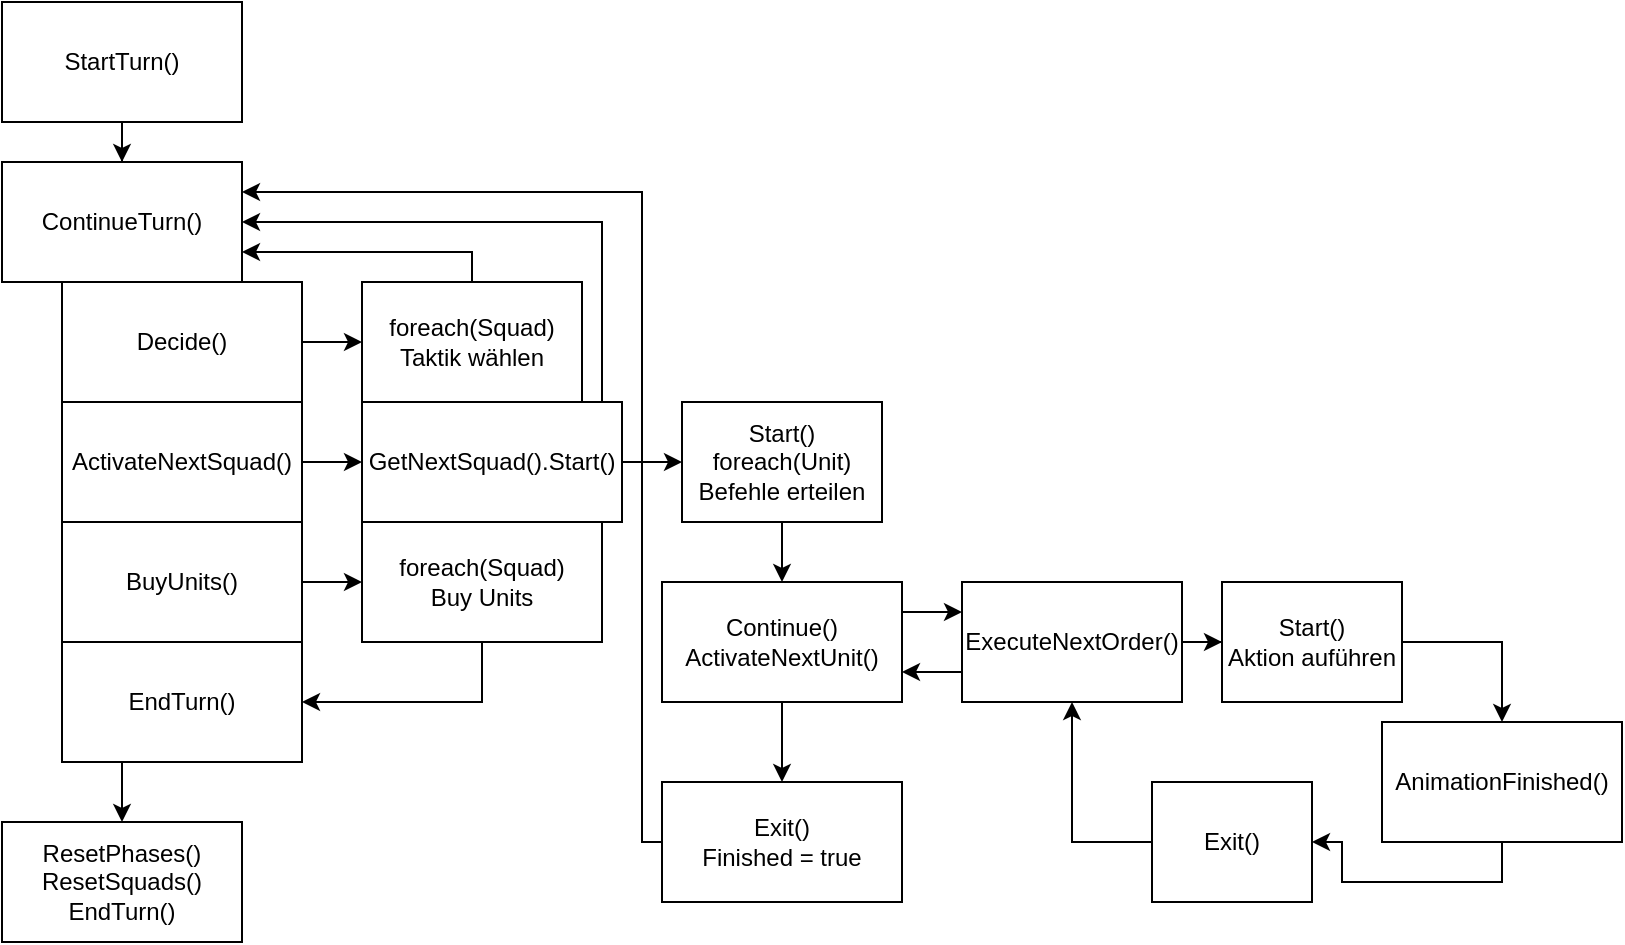 <mxfile pages="1" version="11.2.4" type="device"><diagram id="otEmZUYqTFfYIcfHOpiW" name="Page-1"><mxGraphModel dx="688" dy="759" grid="1" gridSize="10" guides="1" tooltips="1" connect="1" arrows="1" fold="1" page="1" pageScale="1" pageWidth="827" pageHeight="1169" math="0" shadow="0"><root><mxCell id="0"/><mxCell id="1" parent="0"/><mxCell id="UJu9-Tf1BHIRcR-EoCui-4" style="edgeStyle=orthogonalEdgeStyle;rounded=0;orthogonalLoop=1;jettySize=auto;html=1;exitX=0.5;exitY=1;exitDx=0;exitDy=0;" edge="1" parent="1" source="UJu9-Tf1BHIRcR-EoCui-2" target="UJu9-Tf1BHIRcR-EoCui-3"><mxGeometry relative="1" as="geometry"/></mxCell><mxCell id="UJu9-Tf1BHIRcR-EoCui-2" value="StartTurn()" style="rounded=0;whiteSpace=wrap;html=1;" vertex="1" parent="1"><mxGeometry x="10" y="10" width="120" height="60" as="geometry"/></mxCell><mxCell id="UJu9-Tf1BHIRcR-EoCui-3" value="ContinueTurn()" style="rounded=0;whiteSpace=wrap;html=1;" vertex="1" parent="1"><mxGeometry x="10" y="90" width="120" height="60" as="geometry"/></mxCell><mxCell id="UJu9-Tf1BHIRcR-EoCui-7" style="edgeStyle=orthogonalEdgeStyle;rounded=0;orthogonalLoop=1;jettySize=auto;html=1;exitX=1;exitY=0.5;exitDx=0;exitDy=0;entryX=0;entryY=0.5;entryDx=0;entryDy=0;" edge="1" parent="1" source="UJu9-Tf1BHIRcR-EoCui-5" target="UJu9-Tf1BHIRcR-EoCui-6"><mxGeometry relative="1" as="geometry"/></mxCell><mxCell id="UJu9-Tf1BHIRcR-EoCui-5" value="&lt;div&gt;Decide()&lt;br&gt;&lt;/div&gt;" style="rounded=0;whiteSpace=wrap;html=1;" vertex="1" parent="1"><mxGeometry x="40" y="150" width="120" height="60" as="geometry"/></mxCell><mxCell id="UJu9-Tf1BHIRcR-EoCui-37" style="edgeStyle=orthogonalEdgeStyle;rounded=0;orthogonalLoop=1;jettySize=auto;html=1;exitX=0.5;exitY=0;exitDx=0;exitDy=0;entryX=1;entryY=0.75;entryDx=0;entryDy=0;" edge="1" parent="1" source="UJu9-Tf1BHIRcR-EoCui-6" target="UJu9-Tf1BHIRcR-EoCui-3"><mxGeometry relative="1" as="geometry"><Array as="points"><mxPoint x="245" y="135"/></Array></mxGeometry></mxCell><mxCell id="UJu9-Tf1BHIRcR-EoCui-6" value="&lt;div&gt;foreach(Squad)&lt;/div&gt;&lt;div&gt;Taktik wählen&lt;br&gt;&lt;/div&gt;" style="rounded=0;whiteSpace=wrap;html=1;" vertex="1" parent="1"><mxGeometry x="190" y="150" width="110" height="60" as="geometry"/></mxCell><mxCell id="UJu9-Tf1BHIRcR-EoCui-11" style="edgeStyle=orthogonalEdgeStyle;rounded=0;orthogonalLoop=1;jettySize=auto;html=1;exitX=1;exitY=0.5;exitDx=0;exitDy=0;" edge="1" parent="1" source="UJu9-Tf1BHIRcR-EoCui-9" target="UJu9-Tf1BHIRcR-EoCui-10"><mxGeometry relative="1" as="geometry"/></mxCell><mxCell id="UJu9-Tf1BHIRcR-EoCui-9" value="&lt;div&gt;ActivateNextSquad()&lt;br&gt;&lt;/div&gt;" style="rounded=0;whiteSpace=wrap;html=1;" vertex="1" parent="1"><mxGeometry x="40" y="210" width="120" height="60" as="geometry"/></mxCell><mxCell id="UJu9-Tf1BHIRcR-EoCui-20" style="edgeStyle=orthogonalEdgeStyle;rounded=0;orthogonalLoop=1;jettySize=auto;html=1;exitX=1;exitY=0.5;exitDx=0;exitDy=0;" edge="1" parent="1" source="UJu9-Tf1BHIRcR-EoCui-10" target="UJu9-Tf1BHIRcR-EoCui-19"><mxGeometry relative="1" as="geometry"/></mxCell><mxCell id="UJu9-Tf1BHIRcR-EoCui-38" style="edgeStyle=orthogonalEdgeStyle;rounded=0;orthogonalLoop=1;jettySize=auto;html=1;exitX=0.75;exitY=0;exitDx=0;exitDy=0;entryX=1;entryY=0.5;entryDx=0;entryDy=0;" edge="1" parent="1" source="UJu9-Tf1BHIRcR-EoCui-10" target="UJu9-Tf1BHIRcR-EoCui-3"><mxGeometry relative="1" as="geometry"><Array as="points"><mxPoint x="310" y="210"/><mxPoint x="310" y="120"/></Array></mxGeometry></mxCell><mxCell id="UJu9-Tf1BHIRcR-EoCui-10" value="&lt;div&gt;GetNextSquad().Start()&lt;br&gt;&lt;/div&gt;" style="rounded=0;whiteSpace=wrap;html=1;" vertex="1" parent="1"><mxGeometry x="190" y="210" width="130" height="60" as="geometry"/></mxCell><mxCell id="UJu9-Tf1BHIRcR-EoCui-40" style="edgeStyle=orthogonalEdgeStyle;rounded=0;orthogonalLoop=1;jettySize=auto;html=1;exitX=1;exitY=0.5;exitDx=0;exitDy=0;" edge="1" parent="1" source="UJu9-Tf1BHIRcR-EoCui-13" target="UJu9-Tf1BHIRcR-EoCui-39"><mxGeometry relative="1" as="geometry"/></mxCell><mxCell id="UJu9-Tf1BHIRcR-EoCui-13" value="&lt;div&gt;BuyUnits()&lt;br&gt;&lt;/div&gt;" style="rounded=0;whiteSpace=wrap;html=1;" vertex="1" parent="1"><mxGeometry x="40" y="270" width="120" height="60" as="geometry"/></mxCell><mxCell id="UJu9-Tf1BHIRcR-EoCui-18" style="edgeStyle=orthogonalEdgeStyle;rounded=0;orthogonalLoop=1;jettySize=auto;html=1;exitX=0.25;exitY=1;exitDx=0;exitDy=0;entryX=0.5;entryY=0;entryDx=0;entryDy=0;" edge="1" parent="1" source="UJu9-Tf1BHIRcR-EoCui-14" target="UJu9-Tf1BHIRcR-EoCui-15"><mxGeometry relative="1" as="geometry"/></mxCell><mxCell id="UJu9-Tf1BHIRcR-EoCui-14" value="EndTurn()" style="rounded=0;whiteSpace=wrap;html=1;" vertex="1" parent="1"><mxGeometry x="40" y="330" width="120" height="60" as="geometry"/></mxCell><mxCell id="UJu9-Tf1BHIRcR-EoCui-15" value="&lt;div&gt;ResetPhases()&lt;/div&gt;&lt;div&gt;ResetSquads()&lt;/div&gt;&lt;div&gt;EndTurn()&lt;/div&gt;" style="rounded=0;whiteSpace=wrap;html=1;" vertex="1" parent="1"><mxGeometry x="10" y="420" width="120" height="60" as="geometry"/></mxCell><mxCell id="UJu9-Tf1BHIRcR-EoCui-24" style="edgeStyle=orthogonalEdgeStyle;rounded=0;orthogonalLoop=1;jettySize=auto;html=1;exitX=0.5;exitY=1;exitDx=0;exitDy=0;entryX=0.5;entryY=0;entryDx=0;entryDy=0;" edge="1" parent="1" source="UJu9-Tf1BHIRcR-EoCui-19" target="UJu9-Tf1BHIRcR-EoCui-21"><mxGeometry relative="1" as="geometry"/></mxCell><mxCell id="UJu9-Tf1BHIRcR-EoCui-19" value="&lt;div&gt;Start()&lt;/div&gt;&lt;div&gt;foreach(Unit)&lt;/div&gt;&lt;div&gt;Befehle erteilen&lt;br&gt;&lt;/div&gt;" style="rounded=0;whiteSpace=wrap;html=1;" vertex="1" parent="1"><mxGeometry x="350" y="210" width="100" height="60" as="geometry"/></mxCell><mxCell id="UJu9-Tf1BHIRcR-EoCui-25" style="edgeStyle=orthogonalEdgeStyle;rounded=0;orthogonalLoop=1;jettySize=auto;html=1;exitX=0.5;exitY=1;exitDx=0;exitDy=0;entryX=0.5;entryY=0;entryDx=0;entryDy=0;" edge="1" parent="1" source="UJu9-Tf1BHIRcR-EoCui-21" target="UJu9-Tf1BHIRcR-EoCui-22"><mxGeometry relative="1" as="geometry"/></mxCell><mxCell id="UJu9-Tf1BHIRcR-EoCui-27" style="edgeStyle=orthogonalEdgeStyle;rounded=0;orthogonalLoop=1;jettySize=auto;html=1;exitX=1;exitY=0.25;exitDx=0;exitDy=0;entryX=0;entryY=0.25;entryDx=0;entryDy=0;" edge="1" parent="1" source="UJu9-Tf1BHIRcR-EoCui-21" target="UJu9-Tf1BHIRcR-EoCui-26"><mxGeometry relative="1" as="geometry"/></mxCell><mxCell id="UJu9-Tf1BHIRcR-EoCui-21" value="&lt;div&gt;Continue()&lt;/div&gt;&lt;div&gt;ActivateNextUnit()&lt;br&gt;&lt;/div&gt;" style="rounded=0;whiteSpace=wrap;html=1;" vertex="1" parent="1"><mxGeometry x="340" y="300" width="120" height="60" as="geometry"/></mxCell><mxCell id="UJu9-Tf1BHIRcR-EoCui-23" style="edgeStyle=orthogonalEdgeStyle;rounded=0;orthogonalLoop=1;jettySize=auto;html=1;exitX=0;exitY=0.5;exitDx=0;exitDy=0;entryX=1;entryY=0.25;entryDx=0;entryDy=0;" edge="1" parent="1" source="UJu9-Tf1BHIRcR-EoCui-22" target="UJu9-Tf1BHIRcR-EoCui-3"><mxGeometry relative="1" as="geometry"><Array as="points"><mxPoint x="330" y="430"/><mxPoint x="330" y="105"/></Array></mxGeometry></mxCell><mxCell id="UJu9-Tf1BHIRcR-EoCui-22" value="&lt;div&gt;Exit()&lt;/div&gt;&lt;div&gt;Finished = true&lt;br&gt;&lt;/div&gt;" style="rounded=0;whiteSpace=wrap;html=1;" vertex="1" parent="1"><mxGeometry x="340" y="400" width="120" height="60" as="geometry"/></mxCell><mxCell id="UJu9-Tf1BHIRcR-EoCui-28" style="edgeStyle=orthogonalEdgeStyle;rounded=0;orthogonalLoop=1;jettySize=auto;html=1;exitX=0;exitY=0.75;exitDx=0;exitDy=0;entryX=1;entryY=0.75;entryDx=0;entryDy=0;" edge="1" parent="1" source="UJu9-Tf1BHIRcR-EoCui-26" target="UJu9-Tf1BHIRcR-EoCui-21"><mxGeometry relative="1" as="geometry"/></mxCell><mxCell id="UJu9-Tf1BHIRcR-EoCui-32" style="edgeStyle=orthogonalEdgeStyle;rounded=0;orthogonalLoop=1;jettySize=auto;html=1;exitX=1;exitY=0.5;exitDx=0;exitDy=0;" edge="1" parent="1" source="UJu9-Tf1BHIRcR-EoCui-26" target="UJu9-Tf1BHIRcR-EoCui-29"><mxGeometry relative="1" as="geometry"/></mxCell><mxCell id="UJu9-Tf1BHIRcR-EoCui-26" value="&lt;div&gt;ExecuteNextOrder()&lt;/div&gt;" style="rounded=0;whiteSpace=wrap;html=1;" vertex="1" parent="1"><mxGeometry x="490" y="300" width="110" height="60" as="geometry"/></mxCell><mxCell id="UJu9-Tf1BHIRcR-EoCui-31" style="edgeStyle=orthogonalEdgeStyle;rounded=0;orthogonalLoop=1;jettySize=auto;html=1;exitX=1;exitY=0.5;exitDx=0;exitDy=0;entryX=0.5;entryY=0;entryDx=0;entryDy=0;" edge="1" parent="1" source="UJu9-Tf1BHIRcR-EoCui-29" target="UJu9-Tf1BHIRcR-EoCui-30"><mxGeometry relative="1" as="geometry"/></mxCell><mxCell id="UJu9-Tf1BHIRcR-EoCui-29" value="&lt;div&gt;Start()&lt;/div&gt;&lt;div&gt;Aktion auführen&lt;br&gt;&lt;/div&gt;" style="rounded=0;whiteSpace=wrap;html=1;" vertex="1" parent="1"><mxGeometry x="620" y="300" width="90" height="60" as="geometry"/></mxCell><mxCell id="UJu9-Tf1BHIRcR-EoCui-35" style="edgeStyle=orthogonalEdgeStyle;rounded=0;orthogonalLoop=1;jettySize=auto;html=1;exitX=0.5;exitY=1;exitDx=0;exitDy=0;entryX=1;entryY=0.5;entryDx=0;entryDy=0;" edge="1" parent="1" source="UJu9-Tf1BHIRcR-EoCui-30" target="UJu9-Tf1BHIRcR-EoCui-33"><mxGeometry relative="1" as="geometry"/></mxCell><mxCell id="UJu9-Tf1BHIRcR-EoCui-30" value="AnimationFinished()" style="rounded=0;whiteSpace=wrap;html=1;" vertex="1" parent="1"><mxGeometry x="700" y="370" width="120" height="60" as="geometry"/></mxCell><mxCell id="UJu9-Tf1BHIRcR-EoCui-36" style="edgeStyle=orthogonalEdgeStyle;rounded=0;orthogonalLoop=1;jettySize=auto;html=1;exitX=0;exitY=0.5;exitDx=0;exitDy=0;" edge="1" parent="1" source="UJu9-Tf1BHIRcR-EoCui-33" target="UJu9-Tf1BHIRcR-EoCui-26"><mxGeometry relative="1" as="geometry"/></mxCell><mxCell id="UJu9-Tf1BHIRcR-EoCui-33" value="&lt;div&gt;Exit()&lt;/div&gt;" style="rounded=0;whiteSpace=wrap;html=1;" vertex="1" parent="1"><mxGeometry x="585" y="400" width="80" height="60" as="geometry"/></mxCell><mxCell id="UJu9-Tf1BHIRcR-EoCui-42" style="edgeStyle=orthogonalEdgeStyle;rounded=0;orthogonalLoop=1;jettySize=auto;html=1;exitX=0.5;exitY=1;exitDx=0;exitDy=0;entryX=1;entryY=0.5;entryDx=0;entryDy=0;" edge="1" parent="1" source="UJu9-Tf1BHIRcR-EoCui-39" target="UJu9-Tf1BHIRcR-EoCui-14"><mxGeometry relative="1" as="geometry"/></mxCell><mxCell id="UJu9-Tf1BHIRcR-EoCui-39" value="&lt;div&gt;foreach(Squad)&lt;/div&gt;&lt;div&gt;Buy Units&lt;br&gt;&lt;/div&gt;" style="rounded=0;whiteSpace=wrap;html=1;" vertex="1" parent="1"><mxGeometry x="190" y="270" width="120" height="60" as="geometry"/></mxCell></root></mxGraphModel></diagram></mxfile>